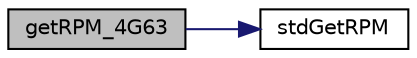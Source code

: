 digraph "getRPM_4G63"
{
 // LATEX_PDF_SIZE
  edge [fontname="Helvetica",fontsize="10",labelfontname="Helvetica",labelfontsize="10"];
  node [fontname="Helvetica",fontsize="10",shape=record];
  rankdir="LR";
  Node44 [label="getRPM_4G63",height=0.2,width=0.4,color="black", fillcolor="grey75", style="filled", fontcolor="black",tooltip=" "];
  Node44 -> Node45 [color="midnightblue",fontsize="10",style="solid",fontname="Helvetica"];
  Node45 [label="stdGetRPM",height=0.2,width=0.4,color="black", fillcolor="white", style="filled",URL="$decoders_8ino.html#a68415dc74fbfa8e4e43e4249cc988e81",tooltip=" "];
}
